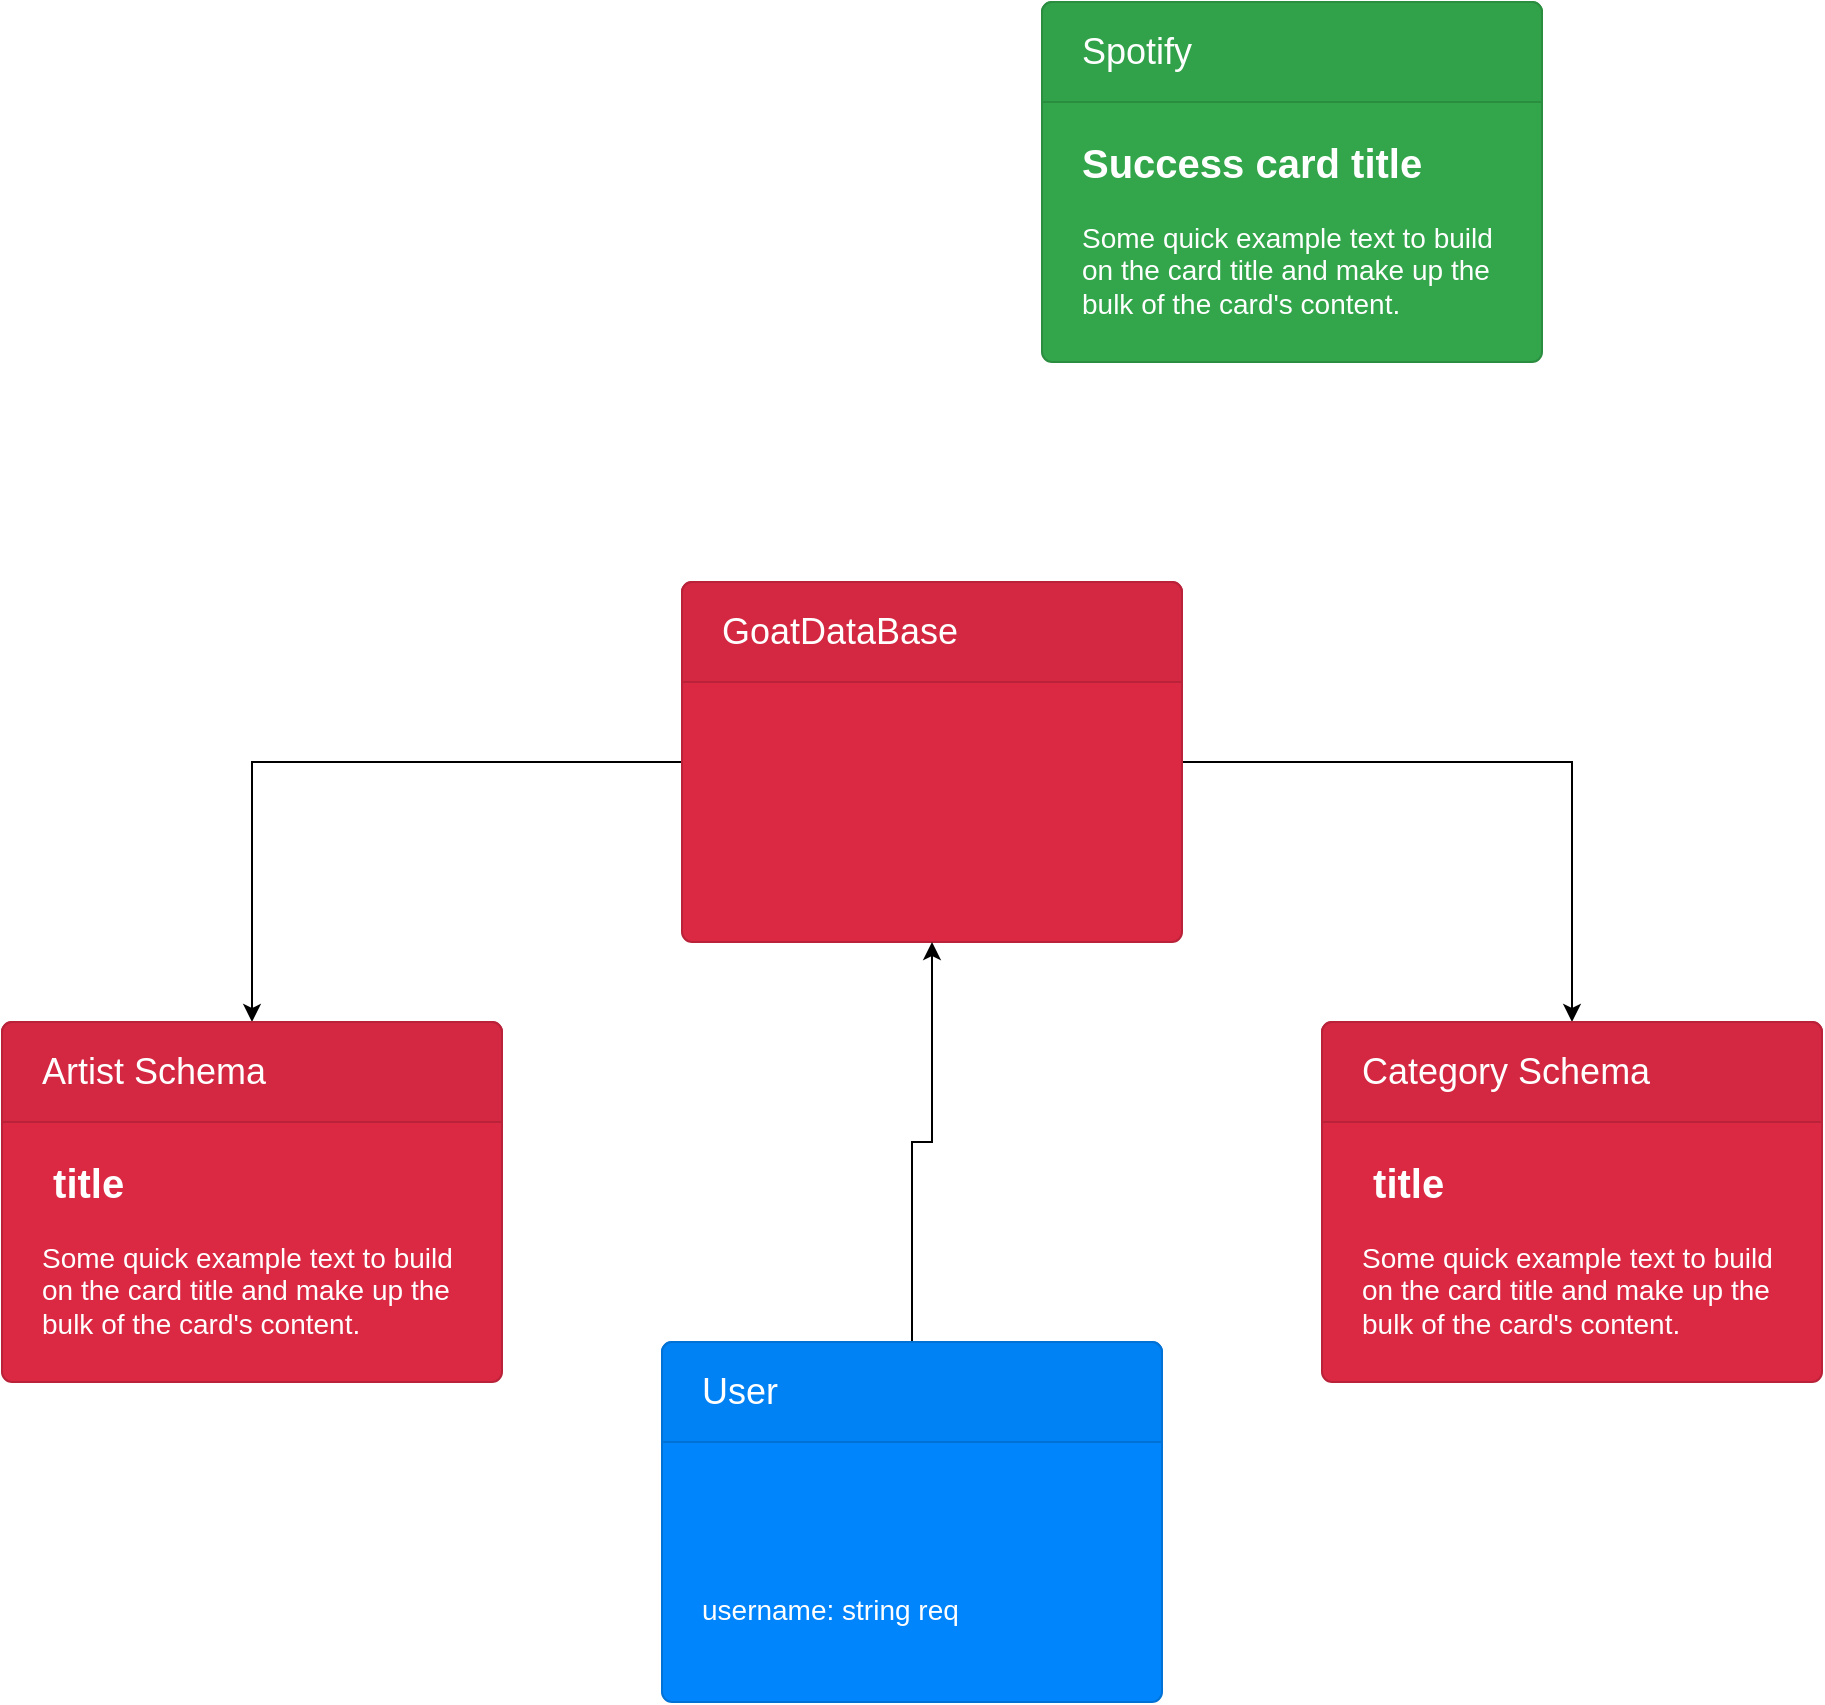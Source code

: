 <mxfile version="12.9.13" type="device"><diagram id="4T64mCi_nucbNhRBr772" name="Database"><mxGraphModel dx="2931" dy="2809" grid="1" gridSize="10" guides="1" tooltips="1" connect="1" arrows="1" fold="1" page="1" pageScale="1" pageWidth="900" pageHeight="1600" math="0" shadow="0"><root><mxCell id="0"/><mxCell id="1" parent="0"/><mxCell id="9zb9o2HOpkXjLxi2Ifb0-13" value="" style="edgeStyle=orthogonalEdgeStyle;rounded=0;orthogonalLoop=1;jettySize=auto;html=1;" edge="1" parent="1" source="9zb9o2HOpkXjLxi2Ifb0-5" target="9zb9o2HOpkXjLxi2Ifb0-11"><mxGeometry relative="1" as="geometry"/></mxCell><mxCell id="9zb9o2HOpkXjLxi2Ifb0-16" value="" style="edgeStyle=orthogonalEdgeStyle;rounded=0;orthogonalLoop=1;jettySize=auto;html=1;" edge="1" parent="1" source="9zb9o2HOpkXjLxi2Ifb0-5" target="9zb9o2HOpkXjLxi2Ifb0-14"><mxGeometry relative="1" as="geometry"/></mxCell><mxCell id="9zb9o2HOpkXjLxi2Ifb0-5" value="" style="html=1;shadow=0;dashed=0;shape=mxgraph.bootstrap.rrect;rSize=5;strokeColor=#BA2239;html=1;whiteSpace=wrap;fillColor=#DB2843;fontColor=#ffffff;verticalAlign=bottom;align=left;spacing=20;spacingBottom=0;fontSize=14;" vertex="1" parent="1"><mxGeometry x="320" width="250" height="180" as="geometry"/></mxCell><mxCell id="9zb9o2HOpkXjLxi2Ifb0-6" value="GoatDataBase" style="html=1;shadow=0;dashed=0;shape=mxgraph.bootstrap.topButton;rSize=5;perimeter=none;whiteSpace=wrap;fillColor=#D42741;strokeColor=#BA2239;fontColor=#ffffff;resizeWidth=1;fontSize=18;align=left;spacing=20;" vertex="1" parent="9zb9o2HOpkXjLxi2Ifb0-5"><mxGeometry width="250" height="50" relative="1" as="geometry"/></mxCell><mxCell id="9zb9o2HOpkXjLxi2Ifb0-14" value="&lt;b&gt;&lt;font style=&quot;font-size: 20px&quot;&gt;&amp;nbsp;title&lt;/font&gt;&lt;/b&gt;&lt;br style=&quot;font-size: 14px&quot;&gt;&lt;br style=&quot;font-size: 14px&quot;&gt;Some quick example text to build on the card title and make up the bulk of the card's content." style="html=1;shadow=0;dashed=0;shape=mxgraph.bootstrap.rrect;rSize=5;strokeColor=#BA2239;html=1;whiteSpace=wrap;fillColor=#DB2843;fontColor=#ffffff;verticalAlign=bottom;align=left;spacing=20;spacingBottom=0;fontSize=14;" vertex="1" parent="1"><mxGeometry x="640" y="220" width="250" height="180" as="geometry"/></mxCell><mxCell id="9zb9o2HOpkXjLxi2Ifb0-15" value="Category Schema" style="html=1;shadow=0;dashed=0;shape=mxgraph.bootstrap.topButton;rSize=5;perimeter=none;whiteSpace=wrap;fillColor=#D42741;strokeColor=#BA2239;fontColor=#ffffff;resizeWidth=1;fontSize=18;align=left;spacing=20;" vertex="1" parent="9zb9o2HOpkXjLxi2Ifb0-14"><mxGeometry width="250" height="50" relative="1" as="geometry"/></mxCell><mxCell id="9zb9o2HOpkXjLxi2Ifb0-11" value="&lt;b&gt;&lt;font style=&quot;font-size: 20px&quot;&gt;&amp;nbsp;title&lt;/font&gt;&lt;/b&gt;&lt;br style=&quot;font-size: 14px&quot;&gt;&lt;br style=&quot;font-size: 14px&quot;&gt;Some quick example text to build on the card title and make up the bulk of the card's content." style="html=1;shadow=0;dashed=0;shape=mxgraph.bootstrap.rrect;rSize=5;strokeColor=#BA2239;html=1;whiteSpace=wrap;fillColor=#DB2843;fontColor=#ffffff;verticalAlign=bottom;align=left;spacing=20;spacingBottom=0;fontSize=14;" vertex="1" parent="1"><mxGeometry x="-20" y="220" width="250" height="180" as="geometry"/></mxCell><mxCell id="9zb9o2HOpkXjLxi2Ifb0-12" value="Artist Schema" style="html=1;shadow=0;dashed=0;shape=mxgraph.bootstrap.topButton;rSize=5;perimeter=none;whiteSpace=wrap;fillColor=#D42741;strokeColor=#BA2239;fontColor=#ffffff;resizeWidth=1;fontSize=18;align=left;spacing=20;" vertex="1" parent="9zb9o2HOpkXjLxi2Ifb0-11"><mxGeometry width="250" height="50" relative="1" as="geometry"/></mxCell><mxCell id="9zb9o2HOpkXjLxi2Ifb0-19" value="" style="edgeStyle=orthogonalEdgeStyle;rounded=0;orthogonalLoop=1;jettySize=auto;html=1;" edge="1" parent="1" source="9zb9o2HOpkXjLxi2Ifb0-7" target="9zb9o2HOpkXjLxi2Ifb0-5"><mxGeometry relative="1" as="geometry"><mxPoint x="435" y="300" as="targetPoint"/><Array as="points"><mxPoint x="435" y="280"/><mxPoint x="445" y="280"/></Array></mxGeometry></mxCell><mxCell id="9zb9o2HOpkXjLxi2Ifb0-7" value="username: string req&lt;br&gt;&lt;br&gt;" style="html=1;shadow=0;dashed=0;shape=mxgraph.bootstrap.rrect;rSize=5;strokeColor=#0071D5;html=1;whiteSpace=wrap;fillColor=#0085FC;fontColor=#ffffff;verticalAlign=bottom;align=left;spacing=20;spacingBottom=0;fontSize=14;" vertex="1" parent="1"><mxGeometry x="310" y="380" width="250" height="180" as="geometry"/></mxCell><mxCell id="9zb9o2HOpkXjLxi2Ifb0-8" value="User" style="html=1;shadow=0;dashed=0;shape=mxgraph.bootstrap.topButton;rSize=5;perimeter=none;whiteSpace=wrap;fillColor=#0081F4;strokeColor=#0071D5;fontColor=#ffffff;resizeWidth=1;fontSize=18;align=left;spacing=20;" vertex="1" parent="9zb9o2HOpkXjLxi2Ifb0-7"><mxGeometry width="250" height="50" relative="1" as="geometry"/></mxCell><mxCell id="9zb9o2HOpkXjLxi2Ifb0-9" value="&lt;b&gt;&lt;font style=&quot;font-size: 20px&quot;&gt;Success card title&lt;/font&gt;&lt;/b&gt;&lt;br style=&quot;font-size: 14px&quot;&gt;&lt;br style=&quot;font-size: 14px&quot;&gt;Some quick example text to build on the card title and make up the bulk of the card's content." style="html=1;shadow=0;dashed=0;shape=mxgraph.bootstrap.rrect;rSize=5;strokeColor=#2B8D40;html=1;whiteSpace=wrap;fillColor=#33A64C;fontColor=#ffffff;verticalAlign=bottom;align=left;spacing=20;spacingBottom=0;fontSize=14;" vertex="1" parent="1"><mxGeometry x="500" y="-290" width="250" height="180" as="geometry"/></mxCell><mxCell id="9zb9o2HOpkXjLxi2Ifb0-10" value="Spotify" style="html=1;shadow=0;dashed=0;shape=mxgraph.bootstrap.topButton;rSize=5;perimeter=none;whiteSpace=wrap;fillColor=#31A14A;strokeColor=#2B8D40;fontColor=#ffffff;resizeWidth=1;fontSize=18;align=left;spacing=20;" vertex="1" parent="9zb9o2HOpkXjLxi2Ifb0-9"><mxGeometry width="250" height="50" relative="1" as="geometry"/></mxCell></root></mxGraphModel></diagram></mxfile>